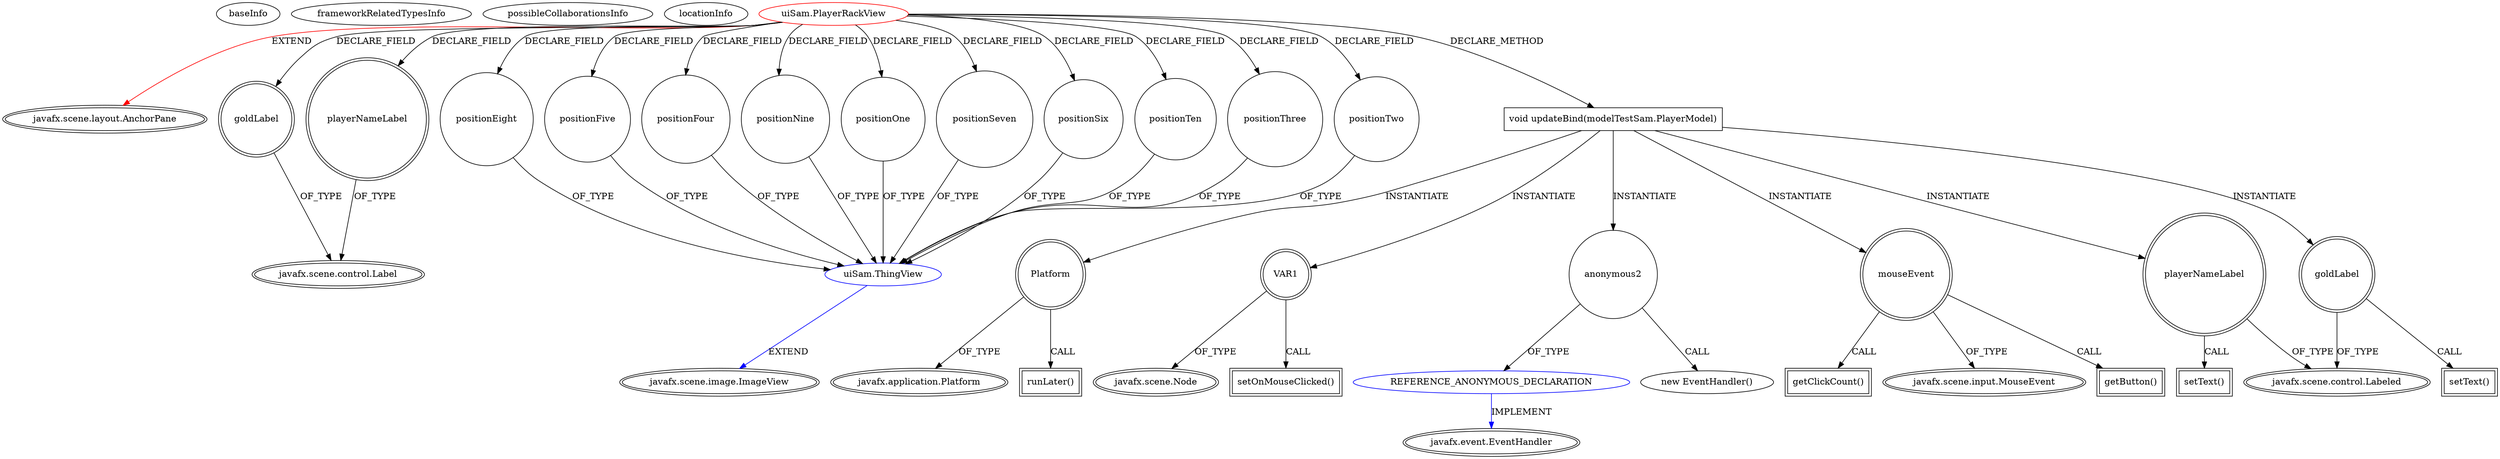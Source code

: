 digraph {
baseInfo[graphId=3946,category="extension_graph",isAnonymous=false,possibleRelation=true]
frameworkRelatedTypesInfo[0="javafx.scene.layout.AnchorPane"]
possibleCollaborationsInfo[0="3946~CLIENT_METHOD_DECLARATION-INSTANTIATION-~javafx.scene.layout.AnchorPane ~javafx.event.EventHandler ~false~true",1="3946~FIELD_DECLARATION-FIELD_DECLARATION-FIELD_DECLARATION-FIELD_DECLARATION-FIELD_DECLARATION-FIELD_DECLARATION-FIELD_DECLARATION-FIELD_DECLARATION-FIELD_DECLARATION-FIELD_DECLARATION-~javafx.scene.layout.AnchorPane ~javafx.scene.image.ImageView ~false~false"]
locationInfo[projectName="prashker-KingsSGF",filePath="/prashker-KingsSGF/KingsSGF-master/src/uiSam/PlayerRackView.java",contextSignature="PlayerRackView",graphId="3946"]
0[label="uiSam.PlayerRackView",vertexType="ROOT_CLIENT_CLASS_DECLARATION",isFrameworkType=false,color=red]
1[label="javafx.scene.layout.AnchorPane",vertexType="FRAMEWORK_CLASS_TYPE",isFrameworkType=true,peripheries=2]
2[label="goldLabel",vertexType="FIELD_DECLARATION",isFrameworkType=true,peripheries=2,shape=circle]
3[label="javafx.scene.control.Label",vertexType="FRAMEWORK_CLASS_TYPE",isFrameworkType=true,peripheries=2]
4[label="playerNameLabel",vertexType="FIELD_DECLARATION",isFrameworkType=true,peripheries=2,shape=circle]
6[label="positionEight",vertexType="FIELD_DECLARATION",isFrameworkType=false,shape=circle]
7[label="uiSam.ThingView",vertexType="REFERENCE_CLIENT_CLASS_DECLARATION",isFrameworkType=false,color=blue]
8[label="javafx.scene.image.ImageView",vertexType="FRAMEWORK_CLASS_TYPE",isFrameworkType=true,peripheries=2]
9[label="positionFive",vertexType="FIELD_DECLARATION",isFrameworkType=false,shape=circle]
11[label="positionFour",vertexType="FIELD_DECLARATION",isFrameworkType=false,shape=circle]
13[label="positionNine",vertexType="FIELD_DECLARATION",isFrameworkType=false,shape=circle]
15[label="positionOne",vertexType="FIELD_DECLARATION",isFrameworkType=false,shape=circle]
17[label="positionSeven",vertexType="FIELD_DECLARATION",isFrameworkType=false,shape=circle]
19[label="positionSix",vertexType="FIELD_DECLARATION",isFrameworkType=false,shape=circle]
21[label="positionTen",vertexType="FIELD_DECLARATION",isFrameworkType=false,shape=circle]
23[label="positionThree",vertexType="FIELD_DECLARATION",isFrameworkType=false,shape=circle]
25[label="positionTwo",vertexType="FIELD_DECLARATION",isFrameworkType=false,shape=circle]
28[label="void updateBind(modelTestSam.PlayerModel)",vertexType="CLIENT_METHOD_DECLARATION",isFrameworkType=false,shape=box]
29[label="Platform",vertexType="VARIABLE_EXPRESION",isFrameworkType=true,peripheries=2,shape=circle]
31[label="javafx.application.Platform",vertexType="FRAMEWORK_CLASS_TYPE",isFrameworkType=true,peripheries=2]
30[label="runLater()",vertexType="INSIDE_CALL",isFrameworkType=true,peripheries=2,shape=box]
32[label="VAR1",vertexType="VARIABLE_EXPRESION",isFrameworkType=true,peripheries=2,shape=circle]
34[label="javafx.scene.Node",vertexType="FRAMEWORK_CLASS_TYPE",isFrameworkType=true,peripheries=2]
33[label="setOnMouseClicked()",vertexType="INSIDE_CALL",isFrameworkType=true,peripheries=2,shape=box]
36[label="anonymous2",vertexType="VARIABLE_EXPRESION",isFrameworkType=false,shape=circle]
37[label="REFERENCE_ANONYMOUS_DECLARATION",vertexType="REFERENCE_ANONYMOUS_DECLARATION",isFrameworkType=false,color=blue]
38[label="javafx.event.EventHandler",vertexType="FRAMEWORK_INTERFACE_TYPE",isFrameworkType=true,peripheries=2]
35[label="new EventHandler()",vertexType="CONSTRUCTOR_CALL",isFrameworkType=false]
39[label="mouseEvent",vertexType="VARIABLE_EXPRESION",isFrameworkType=true,peripheries=2,shape=circle]
41[label="javafx.scene.input.MouseEvent",vertexType="FRAMEWORK_CLASS_TYPE",isFrameworkType=true,peripheries=2]
40[label="getButton()",vertexType="INSIDE_CALL",isFrameworkType=true,peripheries=2,shape=box]
43[label="getClickCount()",vertexType="INSIDE_CALL",isFrameworkType=true,peripheries=2,shape=box]
44[label="playerNameLabel",vertexType="VARIABLE_EXPRESION",isFrameworkType=true,peripheries=2,shape=circle]
46[label="javafx.scene.control.Labeled",vertexType="FRAMEWORK_CLASS_TYPE",isFrameworkType=true,peripheries=2]
45[label="setText()",vertexType="INSIDE_CALL",isFrameworkType=true,peripheries=2,shape=box]
47[label="goldLabel",vertexType="VARIABLE_EXPRESION",isFrameworkType=true,peripheries=2,shape=circle]
48[label="setText()",vertexType="INSIDE_CALL",isFrameworkType=true,peripheries=2,shape=box]
0->1[label="EXTEND",color=red]
0->2[label="DECLARE_FIELD"]
2->3[label="OF_TYPE"]
0->4[label="DECLARE_FIELD"]
4->3[label="OF_TYPE"]
0->6[label="DECLARE_FIELD"]
7->8[label="EXTEND",color=blue]
6->7[label="OF_TYPE"]
0->9[label="DECLARE_FIELD"]
9->7[label="OF_TYPE"]
0->11[label="DECLARE_FIELD"]
11->7[label="OF_TYPE"]
0->13[label="DECLARE_FIELD"]
13->7[label="OF_TYPE"]
0->15[label="DECLARE_FIELD"]
15->7[label="OF_TYPE"]
0->17[label="DECLARE_FIELD"]
17->7[label="OF_TYPE"]
0->19[label="DECLARE_FIELD"]
19->7[label="OF_TYPE"]
0->21[label="DECLARE_FIELD"]
21->7[label="OF_TYPE"]
0->23[label="DECLARE_FIELD"]
23->7[label="OF_TYPE"]
0->25[label="DECLARE_FIELD"]
25->7[label="OF_TYPE"]
0->28[label="DECLARE_METHOD"]
28->29[label="INSTANTIATE"]
29->31[label="OF_TYPE"]
29->30[label="CALL"]
28->32[label="INSTANTIATE"]
32->34[label="OF_TYPE"]
32->33[label="CALL"]
28->36[label="INSTANTIATE"]
37->38[label="IMPLEMENT",color=blue]
36->37[label="OF_TYPE"]
36->35[label="CALL"]
28->39[label="INSTANTIATE"]
39->41[label="OF_TYPE"]
39->40[label="CALL"]
39->43[label="CALL"]
28->44[label="INSTANTIATE"]
44->46[label="OF_TYPE"]
44->45[label="CALL"]
28->47[label="INSTANTIATE"]
47->46[label="OF_TYPE"]
47->48[label="CALL"]
}
